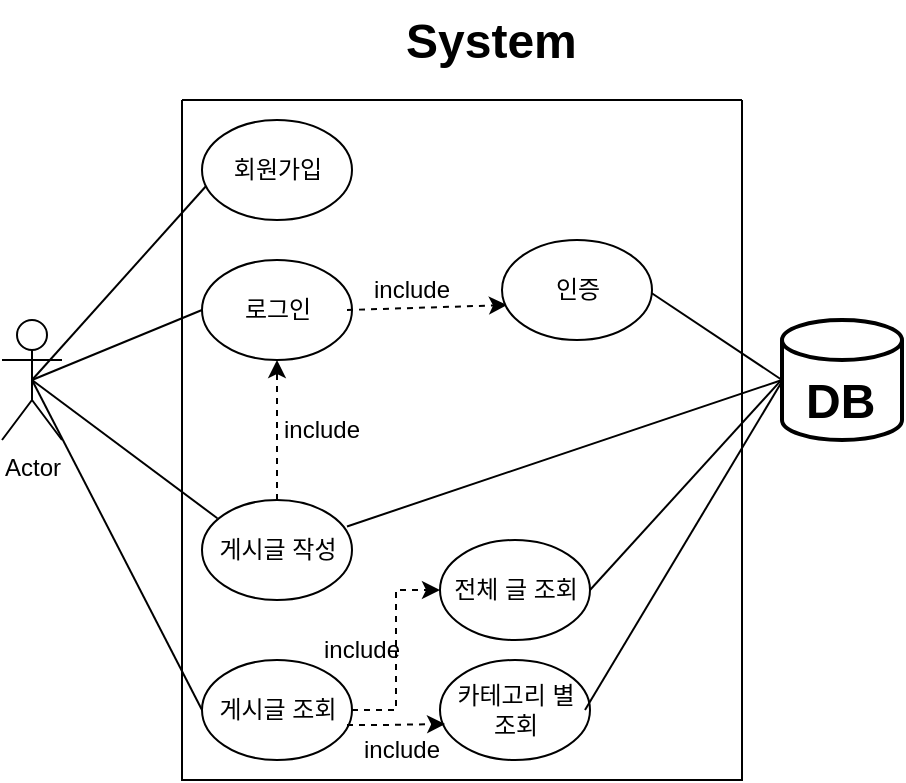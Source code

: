 <mxfile version="24.2.5" type="device">
  <diagram name="페이지-1" id="7P7csBAX9KKJiG9cR0zP">
    <mxGraphModel dx="989" dy="514" grid="1" gridSize="10" guides="1" tooltips="1" connect="1" arrows="1" fold="1" page="1" pageScale="1" pageWidth="827" pageHeight="1169" math="0" shadow="0">
      <root>
        <mxCell id="0" />
        <mxCell id="1" parent="0" />
        <mxCell id="MEfPqNs9XL0nHl1QLN6S-29" style="rounded=0;orthogonalLoop=1;jettySize=auto;html=1;exitX=0.5;exitY=0.5;exitDx=0;exitDy=0;exitPerimeter=0;entryX=0;entryY=0.75;entryDx=0;entryDy=0;endArrow=none;endFill=0;" edge="1" parent="1" source="MEfPqNs9XL0nHl1QLN6S-1" target="MEfPqNs9XL0nHl1QLN6S-22">
          <mxGeometry relative="1" as="geometry" />
        </mxCell>
        <mxCell id="MEfPqNs9XL0nHl1QLN6S-1" value="Actor" style="shape=umlActor;verticalLabelPosition=bottom;verticalAlign=top;html=1;outlineConnect=0;" vertex="1" parent="1">
          <mxGeometry x="120" y="540" width="30" height="60" as="geometry" />
        </mxCell>
        <mxCell id="MEfPqNs9XL0nHl1QLN6S-19" value="&lt;h1 style=&quot;margin-top: 0px;&quot;&gt;System&lt;/h1&gt;" style="text;html=1;whiteSpace=wrap;overflow=hidden;rounded=0;" vertex="1" parent="1">
          <mxGeometry x="320" y="380" width="90" height="40" as="geometry" />
        </mxCell>
        <mxCell id="MEfPqNs9XL0nHl1QLN6S-24" value="" style="group" vertex="1" connectable="0" parent="1">
          <mxGeometry x="220" y="440" width="75" height="50" as="geometry" />
        </mxCell>
        <mxCell id="MEfPqNs9XL0nHl1QLN6S-21" value="" style="ellipse;whiteSpace=wrap;html=1;" vertex="1" parent="MEfPqNs9XL0nHl1QLN6S-24">
          <mxGeometry width="75" height="50" as="geometry" />
        </mxCell>
        <mxCell id="MEfPqNs9XL0nHl1QLN6S-22" value="회원가입" style="text;html=1;align=center;verticalAlign=middle;whiteSpace=wrap;rounded=0;" vertex="1" parent="MEfPqNs9XL0nHl1QLN6S-24">
          <mxGeometry x="2.5" y="10" width="70" height="30" as="geometry" />
        </mxCell>
        <mxCell id="MEfPqNs9XL0nHl1QLN6S-25" value="" style="group" vertex="1" connectable="0" parent="1">
          <mxGeometry x="220" y="510" width="75" height="50" as="geometry" />
        </mxCell>
        <mxCell id="MEfPqNs9XL0nHl1QLN6S-26" value="" style="ellipse;whiteSpace=wrap;html=1;" vertex="1" parent="MEfPqNs9XL0nHl1QLN6S-25">
          <mxGeometry width="75" height="50" as="geometry" />
        </mxCell>
        <mxCell id="MEfPqNs9XL0nHl1QLN6S-27" value="로그인" style="text;html=1;align=center;verticalAlign=middle;whiteSpace=wrap;rounded=0;" vertex="1" parent="MEfPqNs9XL0nHl1QLN6S-25">
          <mxGeometry x="2.5" y="10" width="70" height="30" as="geometry" />
        </mxCell>
        <mxCell id="MEfPqNs9XL0nHl1QLN6S-30" style="rounded=0;orthogonalLoop=1;jettySize=auto;html=1;endArrow=none;endFill=0;entryX=0;entryY=0.5;entryDx=0;entryDy=0;exitX=0.5;exitY=0.5;exitDx=0;exitDy=0;exitPerimeter=0;" edge="1" parent="1" source="MEfPqNs9XL0nHl1QLN6S-1" target="MEfPqNs9XL0nHl1QLN6S-26">
          <mxGeometry relative="1" as="geometry">
            <mxPoint x="120" y="550" as="sourcePoint" />
            <mxPoint x="233" y="483" as="targetPoint" />
          </mxGeometry>
        </mxCell>
        <mxCell id="MEfPqNs9XL0nHl1QLN6S-36" style="rounded=0;orthogonalLoop=1;jettySize=auto;html=1;exitX=1;exitY=0.5;exitDx=0;exitDy=0;entryX=0;entryY=0.75;entryDx=0;entryDy=0;dashed=1;" edge="1" parent="1" source="MEfPqNs9XL0nHl1QLN6S-27" target="MEfPqNs9XL0nHl1QLN6S-35">
          <mxGeometry relative="1" as="geometry" />
        </mxCell>
        <mxCell id="MEfPqNs9XL0nHl1QLN6S-37" value="" style="group" vertex="1" connectable="0" parent="1">
          <mxGeometry x="510" y="540" width="60" height="60" as="geometry" />
        </mxCell>
        <mxCell id="MEfPqNs9XL0nHl1QLN6S-11" value="" style="strokeWidth=2;html=1;shape=mxgraph.flowchart.database;whiteSpace=wrap;" vertex="1" parent="MEfPqNs9XL0nHl1QLN6S-37">
          <mxGeometry width="60" height="60" as="geometry" />
        </mxCell>
        <mxCell id="MEfPqNs9XL0nHl1QLN6S-20" value="&lt;h1 style=&quot;margin-top: 0px;&quot;&gt;DB&lt;/h1&gt;" style="text;html=1;whiteSpace=wrap;overflow=hidden;rounded=0;" vertex="1" parent="MEfPqNs9XL0nHl1QLN6S-37">
          <mxGeometry x="10" y="20" width="40" height="40" as="geometry" />
        </mxCell>
        <mxCell id="MEfPqNs9XL0nHl1QLN6S-39" style="rounded=0;orthogonalLoop=1;jettySize=auto;html=1;exitX=1;exitY=0.5;exitDx=0;exitDy=0;entryX=0;entryY=0.5;entryDx=0;entryDy=0;entryPerimeter=0;endArrow=none;endFill=0;" edge="1" parent="1" source="MEfPqNs9XL0nHl1QLN6S-35" target="MEfPqNs9XL0nHl1QLN6S-11">
          <mxGeometry relative="1" as="geometry" />
        </mxCell>
        <mxCell id="MEfPqNs9XL0nHl1QLN6S-44" value="" style="swimlane;startSize=0;" vertex="1" parent="1">
          <mxGeometry x="210" y="430" width="280" height="340" as="geometry" />
        </mxCell>
        <mxCell id="MEfPqNs9XL0nHl1QLN6S-33" value="" style="group" vertex="1" connectable="0" parent="MEfPqNs9XL0nHl1QLN6S-44">
          <mxGeometry x="160" y="70" width="75" height="50" as="geometry" />
        </mxCell>
        <mxCell id="MEfPqNs9XL0nHl1QLN6S-34" value="" style="ellipse;whiteSpace=wrap;html=1;" vertex="1" parent="MEfPqNs9XL0nHl1QLN6S-33">
          <mxGeometry width="75" height="50" as="geometry" />
        </mxCell>
        <mxCell id="MEfPqNs9XL0nHl1QLN6S-35" value="인증" style="text;html=1;align=center;verticalAlign=middle;whiteSpace=wrap;rounded=0;" vertex="1" parent="MEfPqNs9XL0nHl1QLN6S-33">
          <mxGeometry x="2.5" y="10" width="70" height="30" as="geometry" />
        </mxCell>
        <mxCell id="MEfPqNs9XL0nHl1QLN6S-51" value="" style="group" vertex="1" connectable="0" parent="MEfPqNs9XL0nHl1QLN6S-44">
          <mxGeometry x="10" y="200" width="75" height="50" as="geometry" />
        </mxCell>
        <mxCell id="MEfPqNs9XL0nHl1QLN6S-52" value="" style="ellipse;whiteSpace=wrap;html=1;" vertex="1" parent="MEfPqNs9XL0nHl1QLN6S-51">
          <mxGeometry width="75" height="50" as="geometry" />
        </mxCell>
        <mxCell id="MEfPqNs9XL0nHl1QLN6S-53" value="게시글 작성" style="text;html=1;align=center;verticalAlign=middle;whiteSpace=wrap;rounded=0;" vertex="1" parent="MEfPqNs9XL0nHl1QLN6S-51">
          <mxGeometry x="2.5" y="10" width="70" height="30" as="geometry" />
        </mxCell>
        <mxCell id="MEfPqNs9XL0nHl1QLN6S-55" value="" style="group" vertex="1" connectable="0" parent="MEfPqNs9XL0nHl1QLN6S-44">
          <mxGeometry x="10" y="280" width="75" height="50" as="geometry" />
        </mxCell>
        <mxCell id="MEfPqNs9XL0nHl1QLN6S-56" value="" style="ellipse;whiteSpace=wrap;html=1;" vertex="1" parent="MEfPqNs9XL0nHl1QLN6S-55">
          <mxGeometry width="75" height="50" as="geometry" />
        </mxCell>
        <mxCell id="MEfPqNs9XL0nHl1QLN6S-57" value="게시글 조회" style="text;html=1;align=center;verticalAlign=middle;whiteSpace=wrap;rounded=0;" vertex="1" parent="MEfPqNs9XL0nHl1QLN6S-55">
          <mxGeometry x="2.5" y="10" width="70" height="30" as="geometry" />
        </mxCell>
        <mxCell id="MEfPqNs9XL0nHl1QLN6S-61" value="include" style="text;html=1;align=center;verticalAlign=middle;whiteSpace=wrap;rounded=0;" vertex="1" parent="MEfPqNs9XL0nHl1QLN6S-44">
          <mxGeometry x="40" y="150" width="60" height="30" as="geometry" />
        </mxCell>
        <mxCell id="MEfPqNs9XL0nHl1QLN6S-62" value="" style="group" vertex="1" connectable="0" parent="MEfPqNs9XL0nHl1QLN6S-44">
          <mxGeometry x="129" y="220" width="75" height="50" as="geometry" />
        </mxCell>
        <mxCell id="MEfPqNs9XL0nHl1QLN6S-63" value="" style="ellipse;whiteSpace=wrap;html=1;" vertex="1" parent="MEfPqNs9XL0nHl1QLN6S-62">
          <mxGeometry width="75" height="50" as="geometry" />
        </mxCell>
        <mxCell id="MEfPqNs9XL0nHl1QLN6S-64" value="전체 글 조회" style="text;html=1;align=center;verticalAlign=middle;whiteSpace=wrap;rounded=0;" vertex="1" parent="MEfPqNs9XL0nHl1QLN6S-62">
          <mxGeometry x="2.5" y="10" width="70" height="30" as="geometry" />
        </mxCell>
        <mxCell id="MEfPqNs9XL0nHl1QLN6S-65" value="" style="group" vertex="1" connectable="0" parent="MEfPqNs9XL0nHl1QLN6S-44">
          <mxGeometry x="129" y="280" width="75" height="50" as="geometry" />
        </mxCell>
        <mxCell id="MEfPqNs9XL0nHl1QLN6S-66" value="" style="ellipse;whiteSpace=wrap;html=1;" vertex="1" parent="MEfPqNs9XL0nHl1QLN6S-65">
          <mxGeometry width="75" height="50" as="geometry" />
        </mxCell>
        <mxCell id="MEfPqNs9XL0nHl1QLN6S-67" value="카테고리 별 조회" style="text;html=1;align=center;verticalAlign=middle;whiteSpace=wrap;rounded=0;" vertex="1" parent="MEfPqNs9XL0nHl1QLN6S-65">
          <mxGeometry x="2.5" y="10" width="70" height="30" as="geometry" />
        </mxCell>
        <mxCell id="MEfPqNs9XL0nHl1QLN6S-68" style="edgeStyle=orthogonalEdgeStyle;rounded=0;orthogonalLoop=1;jettySize=auto;html=1;exitX=1;exitY=0.5;exitDx=0;exitDy=0;entryX=0;entryY=0.5;entryDx=0;entryDy=0;dashed=1;" edge="1" parent="MEfPqNs9XL0nHl1QLN6S-44" source="MEfPqNs9XL0nHl1QLN6S-56" target="MEfPqNs9XL0nHl1QLN6S-63">
          <mxGeometry relative="1" as="geometry" />
        </mxCell>
        <mxCell id="MEfPqNs9XL0nHl1QLN6S-69" style="edgeStyle=orthogonalEdgeStyle;rounded=0;orthogonalLoop=1;jettySize=auto;html=1;exitX=1;exitY=0.75;exitDx=0;exitDy=0;entryX=0.034;entryY=0.64;entryDx=0;entryDy=0;entryPerimeter=0;dashed=1;" edge="1" parent="MEfPqNs9XL0nHl1QLN6S-44" source="MEfPqNs9XL0nHl1QLN6S-57" target="MEfPqNs9XL0nHl1QLN6S-66">
          <mxGeometry relative="1" as="geometry">
            <Array as="points">
              <mxPoint x="100" y="313" />
            </Array>
          </mxGeometry>
        </mxCell>
        <mxCell id="MEfPqNs9XL0nHl1QLN6S-70" value="include" style="text;html=1;align=center;verticalAlign=middle;whiteSpace=wrap;rounded=0;" vertex="1" parent="MEfPqNs9XL0nHl1QLN6S-44">
          <mxGeometry x="60" y="260" width="60" height="30" as="geometry" />
        </mxCell>
        <mxCell id="MEfPqNs9XL0nHl1QLN6S-71" value="include" style="text;html=1;align=center;verticalAlign=middle;whiteSpace=wrap;rounded=0;" vertex="1" parent="MEfPqNs9XL0nHl1QLN6S-44">
          <mxGeometry x="80" y="310" width="60" height="30" as="geometry" />
        </mxCell>
        <mxCell id="MEfPqNs9XL0nHl1QLN6S-38" value="include" style="text;html=1;align=center;verticalAlign=middle;whiteSpace=wrap;rounded=0;" vertex="1" parent="MEfPqNs9XL0nHl1QLN6S-44">
          <mxGeometry x="85" y="80" width="60" height="30" as="geometry" />
        </mxCell>
        <mxCell id="MEfPqNs9XL0nHl1QLN6S-54" style="rounded=0;orthogonalLoop=1;jettySize=auto;html=1;endArrow=none;endFill=0;entryX=0.074;entryY=-0.029;entryDx=0;entryDy=0;exitX=0.5;exitY=0.5;exitDx=0;exitDy=0;exitPerimeter=0;entryPerimeter=0;" edge="1" parent="1" source="MEfPqNs9XL0nHl1QLN6S-1" target="MEfPqNs9XL0nHl1QLN6S-53">
          <mxGeometry relative="1" as="geometry">
            <mxPoint x="145" y="530" as="sourcePoint" />
            <mxPoint x="230" y="545" as="targetPoint" />
          </mxGeometry>
        </mxCell>
        <mxCell id="MEfPqNs9XL0nHl1QLN6S-59" style="rounded=0;orthogonalLoop=1;jettySize=auto;html=1;endArrow=none;endFill=0;entryX=0;entryY=0.5;entryDx=0;entryDy=0;exitX=0.5;exitY=0.5;exitDx=0;exitDy=0;exitPerimeter=0;" edge="1" parent="1" source="MEfPqNs9XL0nHl1QLN6S-1" target="MEfPqNs9XL0nHl1QLN6S-56">
          <mxGeometry relative="1" as="geometry">
            <mxPoint x="100" y="560" as="sourcePoint" />
            <mxPoint x="188" y="655" as="targetPoint" />
          </mxGeometry>
        </mxCell>
        <mxCell id="MEfPqNs9XL0nHl1QLN6S-60" style="edgeStyle=orthogonalEdgeStyle;rounded=0;orthogonalLoop=1;jettySize=auto;html=1;entryX=0.5;entryY=1;entryDx=0;entryDy=0;endArrow=classic;endFill=1;dashed=1;exitX=0.5;exitY=0;exitDx=0;exitDy=0;" edge="1" parent="1" source="MEfPqNs9XL0nHl1QLN6S-52" target="MEfPqNs9XL0nHl1QLN6S-26">
          <mxGeometry relative="1" as="geometry">
            <mxPoint x="258" y="590" as="sourcePoint" />
          </mxGeometry>
        </mxCell>
        <mxCell id="MEfPqNs9XL0nHl1QLN6S-72" style="rounded=0;orthogonalLoop=1;jettySize=auto;html=1;exitX=1;exitY=0.5;exitDx=0;exitDy=0;endArrow=none;endFill=0;entryX=-0.012;entryY=0.507;entryDx=0;entryDy=0;entryPerimeter=0;" edge="1" parent="1" source="MEfPqNs9XL0nHl1QLN6S-63" target="MEfPqNs9XL0nHl1QLN6S-11">
          <mxGeometry relative="1" as="geometry">
            <mxPoint x="510" y="500" as="targetPoint" />
          </mxGeometry>
        </mxCell>
        <mxCell id="MEfPqNs9XL0nHl1QLN6S-73" style="rounded=0;orthogonalLoop=1;jettySize=auto;html=1;exitX=1;exitY=0.5;exitDx=0;exitDy=0;endArrow=none;endFill=0;entryX=-0.005;entryY=0.52;entryDx=0;entryDy=0;entryPerimeter=0;" edge="1" parent="1" source="MEfPqNs9XL0nHl1QLN6S-67" target="MEfPqNs9XL0nHl1QLN6S-11">
          <mxGeometry relative="1" as="geometry">
            <mxPoint x="510" y="505" as="targetPoint" />
          </mxGeometry>
        </mxCell>
        <mxCell id="MEfPqNs9XL0nHl1QLN6S-74" style="rounded=0;orthogonalLoop=1;jettySize=auto;html=1;entryX=0;entryY=0.5;entryDx=0;entryDy=0;entryPerimeter=0;endArrow=none;endFill=0;" edge="1" parent="1" source="MEfPqNs9XL0nHl1QLN6S-53" target="MEfPqNs9XL0nHl1QLN6S-11">
          <mxGeometry relative="1" as="geometry" />
        </mxCell>
      </root>
    </mxGraphModel>
  </diagram>
</mxfile>
